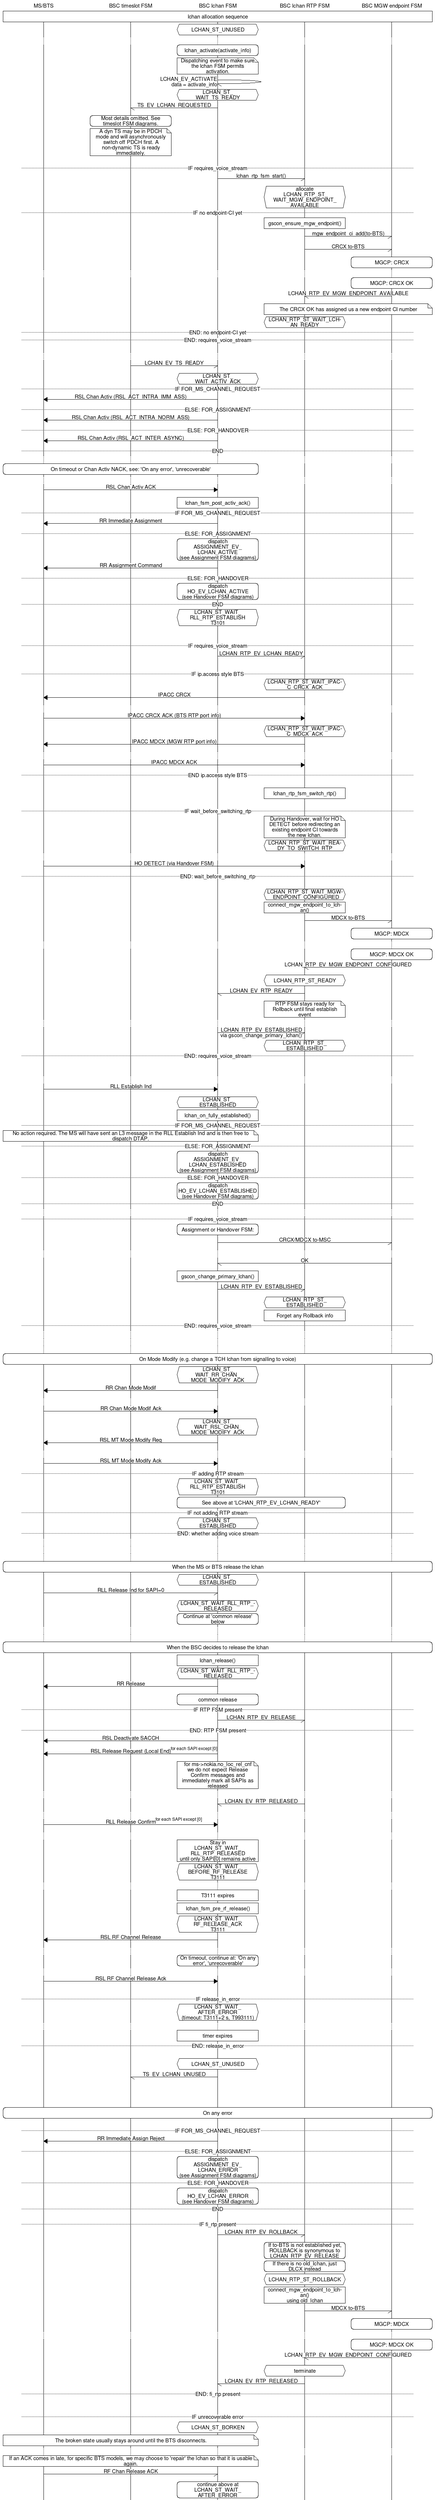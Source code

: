 msc {
	hscale=2;
	ms [label="MS/BTS"], ts [label="BSC timeslot FSM"],
	lchan[label="BSC lchan FSM"], rtp[label="BSC lchan RTP FSM"],mgwep[label="BSC MGW endpoint FSM"];

	ms box mgwep [label="lchan allocation sequence"];
	lchan abox lchan [label="LCHAN_ST_UNUSED"];
	...;
	lchan rbox lchan [label="lchan_activate(activate_info)"];
	lchan note lchan [label="Dispatching event to make sure the lchan FSM permits activation."];
	lchan -> lchan [label="LCHAN_EV_ACTIVATE\ndata = activate_info"];
	lchan abox lchan [label="LCHAN_ST_\nWAIT_TS_READY"];
	ts <- lchan [label="TS_EV_LCHAN_REQUESTED"];
	ts rbox ts [label="Most details omitted. See timeslot FSM diagrams."];
	ts note ts [label="A dyn TS may be in PDCH mode and will asynchronously switch off PDCH first. A
		non-dynamic TS is ready immediately."];
	|||;
	--- [label="IF requires_voice_stream"];
	lchan -> rtp [label="lchan_rtp_fsm_start()"];
	rtp abox rtp [label="allocate\n LCHAN_RTP_ST_\nWAIT_MGW_ENDPOINT_\nAVAILABLE"];
	--- [label="IF no endpoint-CI yet"];
	rtp box rtp [label="gscon_ensure_mgw_endpoint()"];
	rtp -> mgwep [label="mgw_endpoint_ci_add(to-BTS)"];
	rtp -> mgwep [label="CRCX to-BTS"];
	mgwep rbox mgwep [label="MGCP: CRCX"];
	...;
	mgwep rbox mgwep [label="MGCP: CRCX OK"];
	rtp <- mgwep [label="LCHAN_RTP_EV_MGW_ENDPOINT_AVAILABLE"];
	rtp note mgwep [label="The CRCX OK has assigned us a new endpoint CI number"];
	rtp abox rtp [label="LCHAN_RTP_ST_WAIT_LCHAN_READY"];
	--- [label="END: no endpoint-CI yet"];
	--- [label="END: requires_voice_stream"];
	|||;
	...;
	ts -> lchan [label="LCHAN_EV_TS_READY"];
	lchan abox lchan [label="LCHAN_ST_\nWAIT_ACTIV_ACK"];
	--- [label="IF FOR_MS_CHANNEL_REQUEST"];
	ms <= lchan [label="RSL Chan Activ (RSL_ACT_INTRA_IMM_ASS)"];
	--- [label="ELSE: FOR_ASSIGNMENT"];
	ms <= lchan [label="RSL Chan Activ (RSL_ACT_INTRA_NORM_ASS)"];
	--- [label="ELSE: FOR_HANDOVER"];
	ms <= lchan [label="RSL Chan Activ (RSL_ACT_INTER_ASYNC)"];
	--- [label="END"];
	...;
	ms rbox lchan [label="On timeout or Chan Activ NACK, see: 'On any error', 'unrecoverable'"];
	...;
	ms => lchan [label="RSL Chan Activ ACK"];
	lchan box lchan [label="lchan_fsm_post_activ_ack()"];

	--- [label="IF FOR_MS_CHANNEL_REQUEST"];
	ms <= lchan [label="RR Immediate Assignment"];
	--- [label="ELSE: FOR_ASSIGNMENT"];
	lchan rbox lchan [label="dispatch\nASSIGNMENT_EV_\nLCHAN_ACTIVE\n(see Assignment FSM diagrams)"];
	ms <= lchan [label="RR Assignment Command"];
	--- [label="ELSE: FOR_HANDOVER"];
	lchan rbox lchan [label="dispatch\nHO_EV_LCHAN_ACTIVE\n(see Handover FSM diagrams)"];
	--- [label="END"];


	lchan abox lchan [label="LCHAN_ST_WAIT_\nRLL_RTP_ESTABLISH\nT3101"];
	|||;
	|||;
	--- [label="IF requires_voice_stream"];
	lchan -> rtp [label="LCHAN_RTP_EV_LCHAN_READY"];
	|||;
	--- [label="IF ip.access style BTS"];
	rtp abox rtp [label="LCHAN_RTP_ST_WAIT_IPACC_CRCX_ACK"];
	ms <= rtp [label="IPACC CRCX"];
	...;
	ms => rtp [label="IPACC CRCX ACK (BTS RTP port info)"];
	rtp abox rtp [label="LCHAN_RTP_ST_WAIT_IPACC_MDCX_ACK"];
	ms <= rtp [label="IPACC MDCX (MGW RTP port info)"];
	...;
	ms => rtp [label="IPACC MDCX ACK"];
	--- [label="END ip.access style BTS"];
	|||;
	rtp box rtp [label="lchan_rtp_fsm_switch_rtp()"];
	|||;
	--- [label="IF wait_before_switching_rtp"];
	rtp note rtp [label="During Handover, wait for HO DETECT before redirecting an existing endpoint
		CI towards the new lchan."];
	rtp abox rtp [label="LCHAN_RTP_ST_WAIT_READY_TO_SWITCH_RTP"];
	...;
	ms => rtp [label="HO DETECT (via Handover FSM)"];
	--- [label="END: wait_before_switching_rtp"];
	|||;
	rtp abox rtp [label="LCHAN_RTP_ST_WAIT_MGW_ENDPOINT_CONFIGURED"];
	rtp box rtp [label="connect_mgw_endpoint_to_lchan()"];
	rtp -> mgwep [label="MDCX to-BTS"];
	mgwep rbox mgwep [label="MGCP: MDCX"];
	...;
	mgwep rbox mgwep [label="MGCP: MDCX OK"];
	rtp <- mgwep [label="LCHAN_RTP_EV_MGW_ENDPOINT_CONFIGURED"];
	rtp abox rtp [label="LCHAN_RTP_ST_READY"];
	lchan <- rtp [label="LCHAN_EV_RTP_READY"];
	rtp note rtp [label="RTP FSM stays ready for Rollback until final establish event"];
	...;
	lchan -> rtp [label="LCHAN_RTP_EV_ESTABLISHED\nvia gscon_change_primary_lchan()"];
	rtp abox rtp [label="LCHAN_RTP_ST_\nESTABLISHED"];
	--- [label="END: requires_voice_stream"];
	|||;
	|||;

	...;
	ms => lchan [label="RLL Establish Ind"];
	lchan abox lchan [label="LCHAN_ST_\nESTABLISHED"];
	lchan box lchan [label="lchan_on_fully_established()"];
	--- [label="IF FOR_MS_CHANNEL_REQUEST"];
	ms note lchan [label="No action required. The MS will have sent an L3 message in the RLL
		Establish Ind and is then free to dispatch DTAP."];
	--- [label="ELSE: FOR_ASSIGNMENT"];
	lchan rbox lchan [label="dispatch\nASSIGNMENT_EV_\nLCHAN_ESTABLISHED\n(see Assignment FSM diagrams)"];
	--- [label="ELSE: FOR_HANDOVER"];
	lchan rbox lchan [label="dispatch\nHO_EV_LCHAN_ESTABLISHED\n(see Handover FSM diagrams)"];
	--- [label="END"];
	...;
	--- [label="IF requires_voice_stream"];
	lchan rbox lchan [label="Assignment or Handover FSM:"];
	lchan -> mgwep [label="CRCX/MDCX to-MSC"];
	...;
	lchan <- mgwep [label="OK"];
	lchan box lchan [label="gscon_change_primary_lchan()"];
	lchan -> rtp [label="LCHAN_RTP_EV_ESTABLISHED"];
	rtp abox rtp [label="LCHAN_RTP_ST_\nESTABLISHED"];
	rtp box rtp [label="Forget any Rollback info"];
	--- [label="END: requires_voice_stream"];

	...;
	...;
	...;

	ms rbox mgwep [label="On Mode Modify (e.g. change a TCH lchan from signalling to voice)"];
	lchan abox lchan [label="LCHAN_ST_\nWAIT_RR_CHAN_\nMODE_MODIFY_ACK"];
	ms <= lchan [label="RR Chan Mode Modif"];
	...;
	ms => lchan [label="RR Chan Mode Modif Ack"];
	lchan abox lchan [label="LCHAN_ST_\nWAIT_RSL_CHAN_\nMODE_MODIFY_ACK"];
	ms <= lchan [label="RSL MT Mode Modify Req"];
	...;
	ms => lchan [label="RSL MT Mode Modify Ack"];
	--- [label="IF adding RTP stream"];
	lchan abox lchan [label="LCHAN_ST_WAIT_\nRLL_RTP_ESTABLISH\nT3101"];
	lchan rbox rtp [label="See above at 'LCHAN_RTP_EV_LCHAN_READY'"];
	--- [label="IF not adding RTP stream"];
	lchan abox lchan [label="LCHAN_ST_\nESTABLISHED"];
	--- [label="END: whether adding voice stream"];

	...;
	...;
	...;

	ms rbox mgwep [label="When the MS or BTS release the lchan"];
	lchan abox lchan [label="LCHAN_ST_\nESTABLISHED"];
	ms -> lchan [label="RLL Release Ind for SAPI=0"];
	lchan abox lchan [label="LCHAN_ST_WAIT_RLL_RTP_RELEASED"];
	lchan rbox lchan [label="Continue at 'common release' below"];
	...;
	...;
	ms rbox mgwep [label="When the BSC decides to release the lchan"];
	lchan box lchan [label="lchan_release()"];
	lchan abox lchan [label="LCHAN_ST_WAIT_RLL_RTP_RELEASED"];
	ms <= lchan [label="RR Release"];
	lchan rbox lchan [label="common release"];
	--- [label="IF RTP FSM present"];
	lchan -> rtp [label="LCHAN_RTP_EV_RELEASE"];
	--- [label="END: RTP FSM present"];
	ms <= lchan [label="RSL Deactivate SACCH"];
	ms <= lchan [label="RSL Release Request (Local End)",ID="for each SAPI except [0]"];
	lchan note lchan [label="for ms->nokia.no_loc_rel_cnf we do not expect Release Confirm
		messages and immediately mark all SAPIs as released"];

	...;
	lchan <- rtp [label="LCHAN_EV_RTP_RELEASED"];
	...;
	ms => lchan [label="RLL Release Confirm",ID="for each SAPI except [0]"];
	...;
	lchan box lchan [label="Stay in\nLCHAN_ST_WAIT_\nRLL_RTP_RELEASED\nuntil only SAPI[0] remains active"];
	lchan abox lchan [label="LCHAN_ST_WAIT_\nBEFORE_RF_RELEASE\nT3111"];
	...;
	lchan box lchan [label="T3111 expires"];
	lchan box lchan [label="lchan_fsm_pre_rf_release()"];
	lchan abox lchan [label="LCHAN_ST_WAIT_\nRF_RELEASE_ACK\nT3111"];
	ms <= lchan [label="RSL RF Channel Release"];
	...;
	lchan rbox lchan [label="On timeout, continue at: 'On any error', 'unrecoverable'"];
	...;
	ms => lchan [label="RSL RF Channel Release Ack"];
	|||;
	--- [label="IF release_in_error"];
	lchan abox lchan [label="LCHAN_ST_WAIT_\nAFTER_ERROR\n(timeout: T3111+2 s, T993111)"];
	...;
	lchan box lchan [label="timer expires"];
	--- [label="END: release_in_error"];
	|||;
	lchan abox lchan [label="LCHAN_ST_UNUSED"];
	ts <- lchan [label="TS_EV_LCHAN_UNUSED"];
	|||;
	|||;
	|||;

	ms rbox mgwep [label="On any error"];
	|||;
	--- [label="IF FOR_MS_CHANNEL_REQUEST"];
	ms <= lchan [label="RR Immediate Assign Reject"];
	--- [label="ELSE: FOR_ASSIGNMENT"];
	lchan rbox lchan [label="dispatch\nASSIGNMENT_EV_\nLCHAN_ERROR\n(see Assignment FSM diagrams)"];
	--- [label="ELSE: FOR_HANDOVER"];
	lchan rbox lchan [label="dispatch\nHO_EV_LCHAN_ERROR\n(see Handover FSM diagrams)"];
	--- [label="END"];
	|||;
	--- [label="IF fi_rtp present"];
	lchan -> rtp [label="LCHAN_RTP_EV_ROLLBACK"];
	rtp rbox rtp [label="If to-BTS is not established yet, ROLLBACK is synonymous to LCHAN_RTP_EV_RELEASE"];
	rtp rbox rtp [label="If there is no old_lchan, just DLCX instead"];
	rtp abox rtp [label="LCHAN_RTP_ST_ROLLBACK"];
	rtp box rtp [label="connect_mgw_endpoint_to_lchan()\nusing old_lchan"];
	rtp -> mgwep [label="MDCX to-BTS"];
	mgwep rbox mgwep [label="MGCP: MDCX"];
	...;
	mgwep rbox mgwep [label="MGCP: MDCX OK"];
	rtp <- mgwep [label="LCHAN_RTP_EV_MGW_ENDPOINT_CONFIGURED"];
	rtp abox rtp [label="terminate"];
	lchan <- rtp [label="LCHAN_EV_RTP_RELEASED"];
	--- [label="END: fi_rtp present"];
	|||;
	|||;
	--- [label="IF unrecoverable error"];
	lchan abox lchan [label="LCHAN_ST_BORKEN"];
	ms note lchan [label="The broken state usually stays around
		until the BTS disconnects."];
	...;
	ms note lchan [label="If an ACK comes in late, for specific BTS models, we may choose to
		'repair' the lchan so that it is usable again."];
	ms -> lchan [label="RF Chan Release ACK"];
	lchan rbox lchan [label="continue above at\nLCHAN_ST_WAIT_\nAFTER_ERROR"];
}
